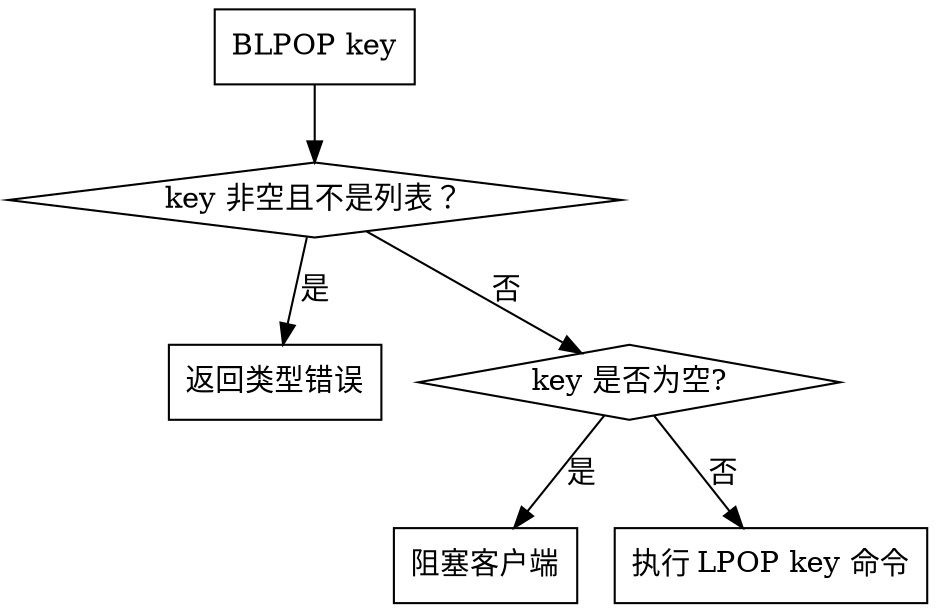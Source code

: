 digraph blpop_decide_block_or_not {

    node [shape=record];

    //

    call_blpop [label = "BLPOP key"];

    wrong_type_or_not [label = "key 非空且不是列表？", shape = diamond];

    return_wrong_type [label = "返回类型错误"];

    key_empty_or_not [label = "key 是否为空?", shape = diamond];

    block_client [label = "阻塞客户端"];

    lpop [label = "执行 LPOP key 命令"];

    //

    call_blpop -> wrong_type_or_not;

    wrong_type_or_not -> return_wrong_type [label = "是"];

    wrong_type_or_not -> key_empty_or_not [label = "否"];

    key_empty_or_not -> block_client [label = "是"];

    key_empty_or_not -> lpop [label = "否"];

}
